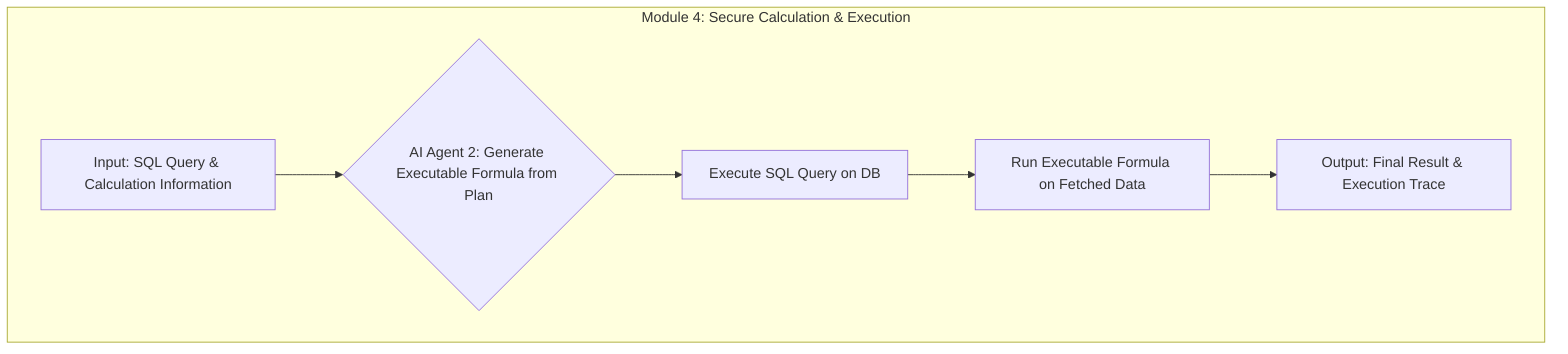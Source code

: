 flowchart TD
    subgraph "Module 4: Secure Calculation & Execution"
        A["Input: SQL Query & Calculation Information"] --> B;
        B{"AI Agent 2: Generate Executable Formula from Plan"} --> C;
        C["Execute SQL Query on DB"] --> D;
        D["Run Executable Formula on Fetched Data"] --> E;
        E["Output: Final Result & Execution Trace"]
    end